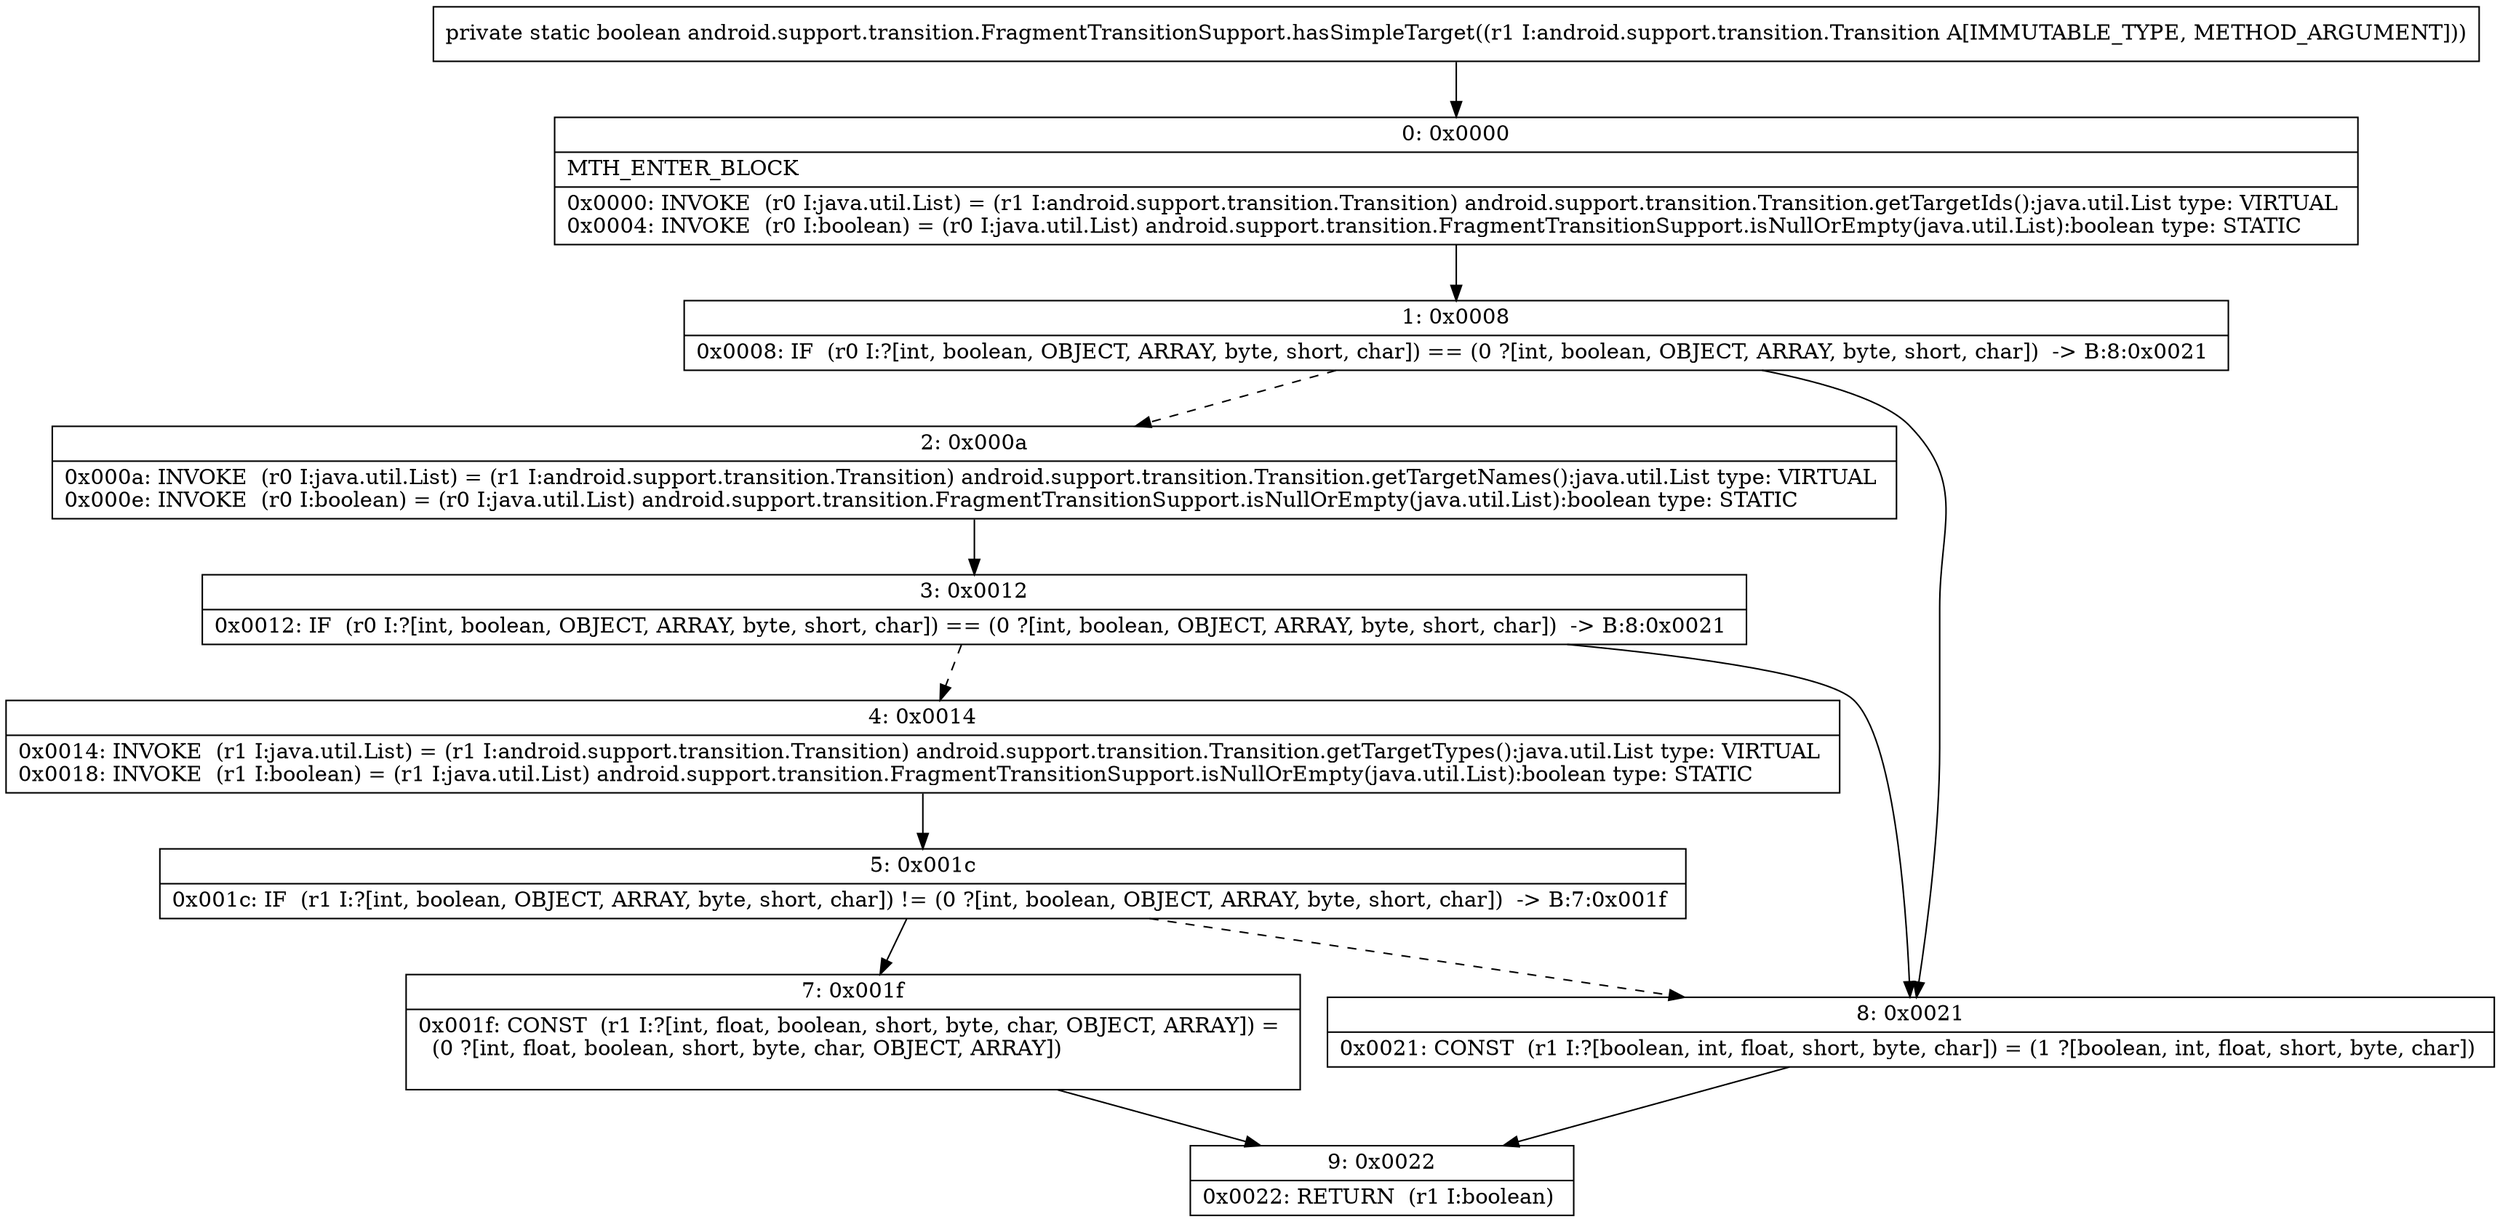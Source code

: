 digraph "CFG forandroid.support.transition.FragmentTransitionSupport.hasSimpleTarget(Landroid\/support\/transition\/Transition;)Z" {
Node_0 [shape=record,label="{0\:\ 0x0000|MTH_ENTER_BLOCK\l|0x0000: INVOKE  (r0 I:java.util.List) = (r1 I:android.support.transition.Transition) android.support.transition.Transition.getTargetIds():java.util.List type: VIRTUAL \l0x0004: INVOKE  (r0 I:boolean) = (r0 I:java.util.List) android.support.transition.FragmentTransitionSupport.isNullOrEmpty(java.util.List):boolean type: STATIC \l}"];
Node_1 [shape=record,label="{1\:\ 0x0008|0x0008: IF  (r0 I:?[int, boolean, OBJECT, ARRAY, byte, short, char]) == (0 ?[int, boolean, OBJECT, ARRAY, byte, short, char])  \-\> B:8:0x0021 \l}"];
Node_2 [shape=record,label="{2\:\ 0x000a|0x000a: INVOKE  (r0 I:java.util.List) = (r1 I:android.support.transition.Transition) android.support.transition.Transition.getTargetNames():java.util.List type: VIRTUAL \l0x000e: INVOKE  (r0 I:boolean) = (r0 I:java.util.List) android.support.transition.FragmentTransitionSupport.isNullOrEmpty(java.util.List):boolean type: STATIC \l}"];
Node_3 [shape=record,label="{3\:\ 0x0012|0x0012: IF  (r0 I:?[int, boolean, OBJECT, ARRAY, byte, short, char]) == (0 ?[int, boolean, OBJECT, ARRAY, byte, short, char])  \-\> B:8:0x0021 \l}"];
Node_4 [shape=record,label="{4\:\ 0x0014|0x0014: INVOKE  (r1 I:java.util.List) = (r1 I:android.support.transition.Transition) android.support.transition.Transition.getTargetTypes():java.util.List type: VIRTUAL \l0x0018: INVOKE  (r1 I:boolean) = (r1 I:java.util.List) android.support.transition.FragmentTransitionSupport.isNullOrEmpty(java.util.List):boolean type: STATIC \l}"];
Node_5 [shape=record,label="{5\:\ 0x001c|0x001c: IF  (r1 I:?[int, boolean, OBJECT, ARRAY, byte, short, char]) != (0 ?[int, boolean, OBJECT, ARRAY, byte, short, char])  \-\> B:7:0x001f \l}"];
Node_7 [shape=record,label="{7\:\ 0x001f|0x001f: CONST  (r1 I:?[int, float, boolean, short, byte, char, OBJECT, ARRAY]) = \l  (0 ?[int, float, boolean, short, byte, char, OBJECT, ARRAY])\l \l}"];
Node_8 [shape=record,label="{8\:\ 0x0021|0x0021: CONST  (r1 I:?[boolean, int, float, short, byte, char]) = (1 ?[boolean, int, float, short, byte, char]) \l}"];
Node_9 [shape=record,label="{9\:\ 0x0022|0x0022: RETURN  (r1 I:boolean) \l}"];
MethodNode[shape=record,label="{private static boolean android.support.transition.FragmentTransitionSupport.hasSimpleTarget((r1 I:android.support.transition.Transition A[IMMUTABLE_TYPE, METHOD_ARGUMENT])) }"];
MethodNode -> Node_0;
Node_0 -> Node_1;
Node_1 -> Node_2[style=dashed];
Node_1 -> Node_8;
Node_2 -> Node_3;
Node_3 -> Node_4[style=dashed];
Node_3 -> Node_8;
Node_4 -> Node_5;
Node_5 -> Node_7;
Node_5 -> Node_8[style=dashed];
Node_7 -> Node_9;
Node_8 -> Node_9;
}

